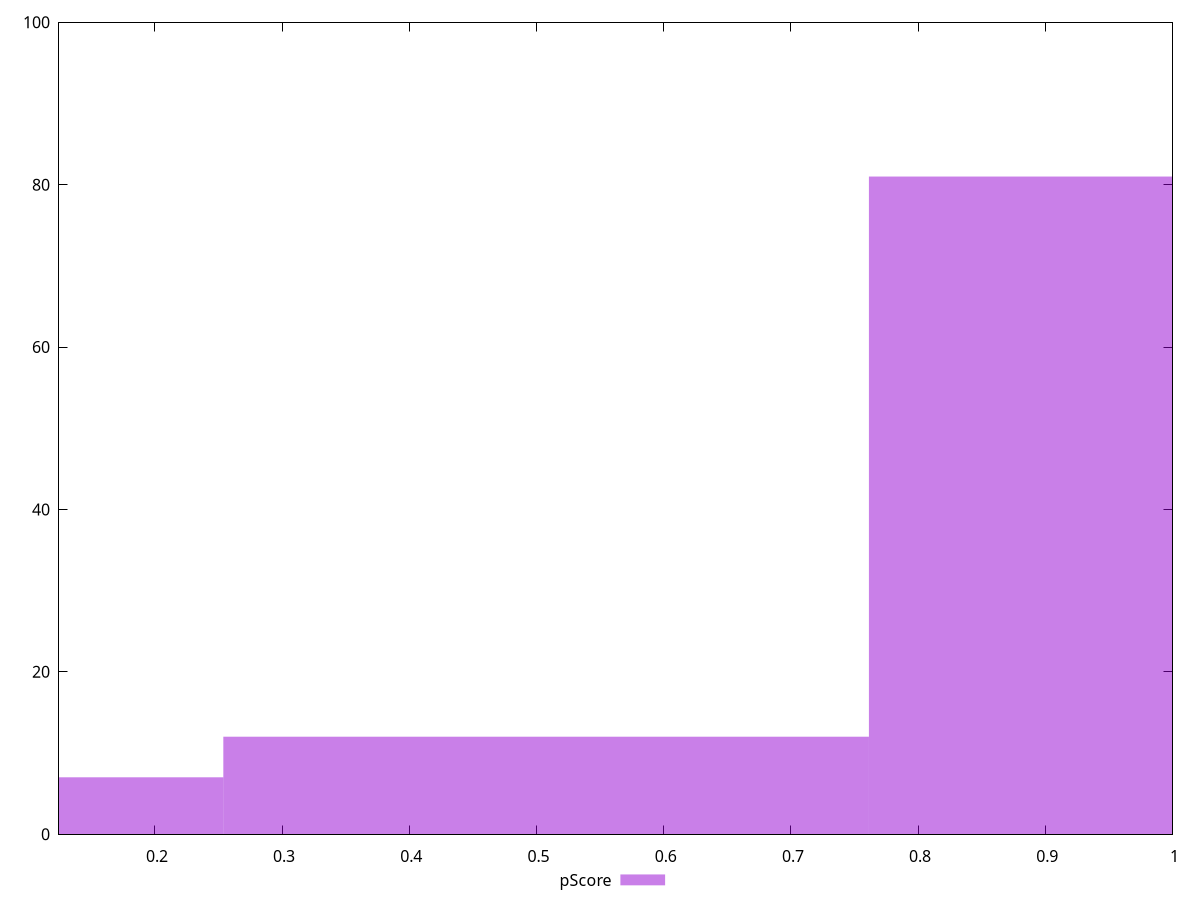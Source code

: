 reset

$pScore <<EOF
1.015109053450006 81
0.507554526725003 12
0 7
EOF

set key outside below
set boxwidth 0.507554526725003
set xrange [0.12459034987827128:0.9999993380488856]
set yrange [0:100]
set trange [0:100]
set style fill transparent solid 0.5 noborder
set terminal svg size 640, 490 enhanced background rgb 'white'
set output "report_00015_2021-02-09T16-11-33.973Z/estimated-input-latency/samples/pages+cached+noadtech+nomedia/pScore/histogram.svg"

plot $pScore title "pScore" with boxes

reset
